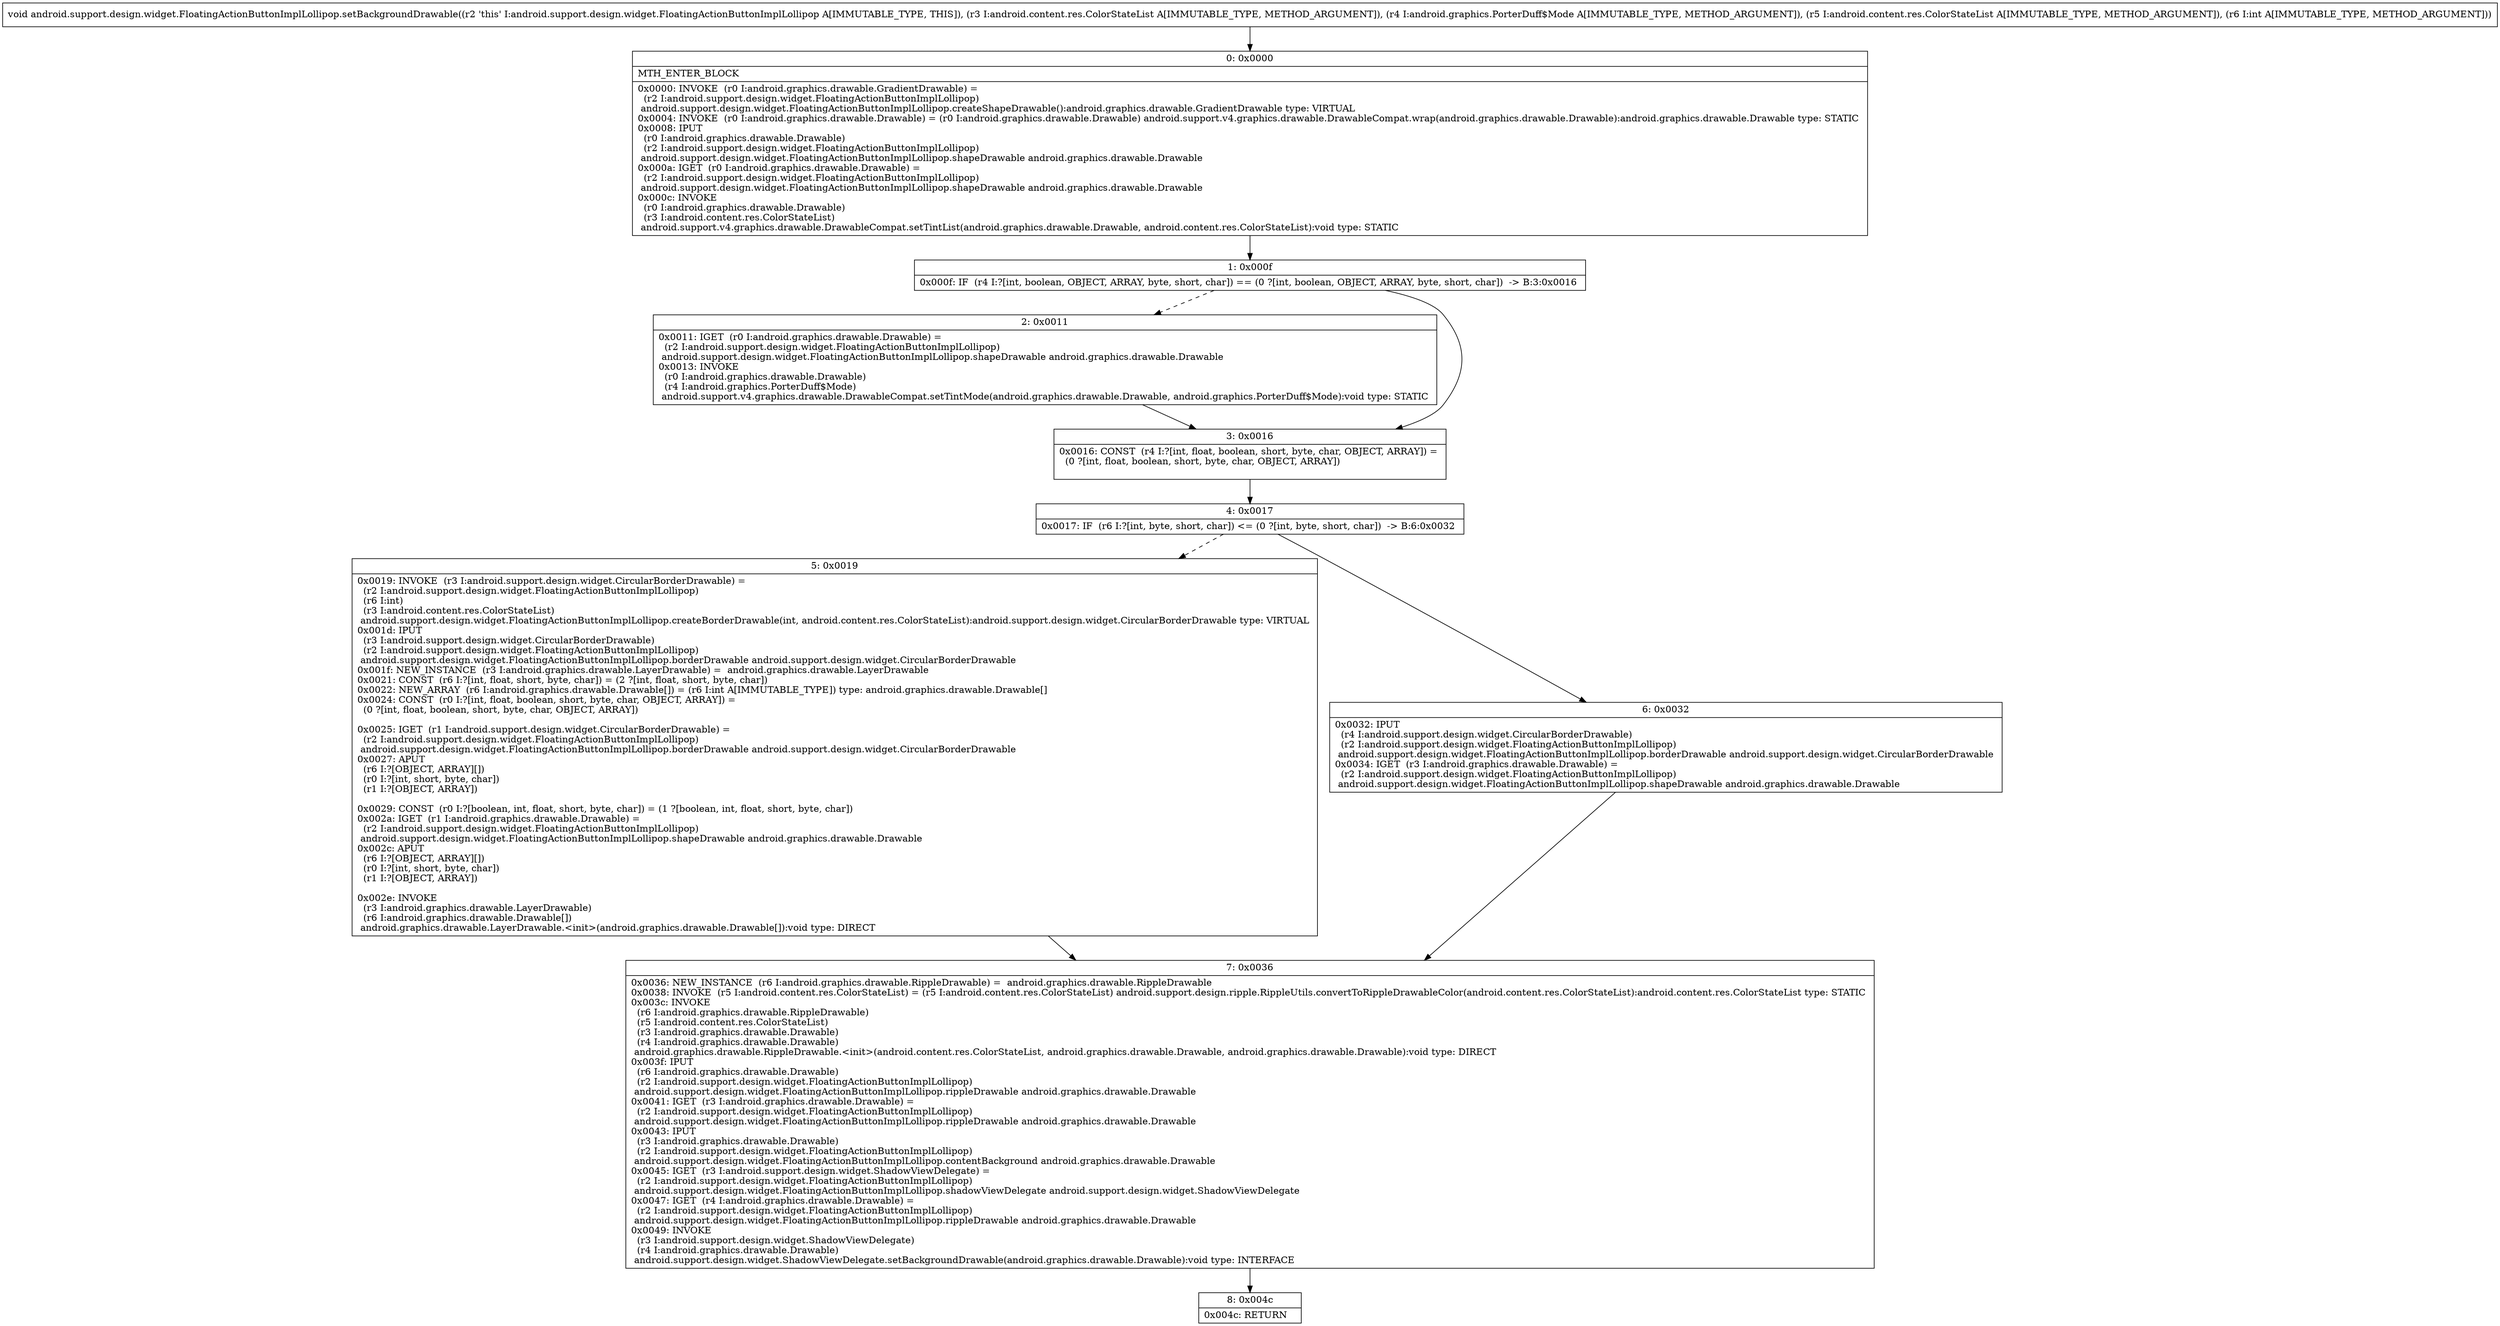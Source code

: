digraph "CFG forandroid.support.design.widget.FloatingActionButtonImplLollipop.setBackgroundDrawable(Landroid\/content\/res\/ColorStateList;Landroid\/graphics\/PorterDuff$Mode;Landroid\/content\/res\/ColorStateList;I)V" {
Node_0 [shape=record,label="{0\:\ 0x0000|MTH_ENTER_BLOCK\l|0x0000: INVOKE  (r0 I:android.graphics.drawable.GradientDrawable) = \l  (r2 I:android.support.design.widget.FloatingActionButtonImplLollipop)\l android.support.design.widget.FloatingActionButtonImplLollipop.createShapeDrawable():android.graphics.drawable.GradientDrawable type: VIRTUAL \l0x0004: INVOKE  (r0 I:android.graphics.drawable.Drawable) = (r0 I:android.graphics.drawable.Drawable) android.support.v4.graphics.drawable.DrawableCompat.wrap(android.graphics.drawable.Drawable):android.graphics.drawable.Drawable type: STATIC \l0x0008: IPUT  \l  (r0 I:android.graphics.drawable.Drawable)\l  (r2 I:android.support.design.widget.FloatingActionButtonImplLollipop)\l android.support.design.widget.FloatingActionButtonImplLollipop.shapeDrawable android.graphics.drawable.Drawable \l0x000a: IGET  (r0 I:android.graphics.drawable.Drawable) = \l  (r2 I:android.support.design.widget.FloatingActionButtonImplLollipop)\l android.support.design.widget.FloatingActionButtonImplLollipop.shapeDrawable android.graphics.drawable.Drawable \l0x000c: INVOKE  \l  (r0 I:android.graphics.drawable.Drawable)\l  (r3 I:android.content.res.ColorStateList)\l android.support.v4.graphics.drawable.DrawableCompat.setTintList(android.graphics.drawable.Drawable, android.content.res.ColorStateList):void type: STATIC \l}"];
Node_1 [shape=record,label="{1\:\ 0x000f|0x000f: IF  (r4 I:?[int, boolean, OBJECT, ARRAY, byte, short, char]) == (0 ?[int, boolean, OBJECT, ARRAY, byte, short, char])  \-\> B:3:0x0016 \l}"];
Node_2 [shape=record,label="{2\:\ 0x0011|0x0011: IGET  (r0 I:android.graphics.drawable.Drawable) = \l  (r2 I:android.support.design.widget.FloatingActionButtonImplLollipop)\l android.support.design.widget.FloatingActionButtonImplLollipop.shapeDrawable android.graphics.drawable.Drawable \l0x0013: INVOKE  \l  (r0 I:android.graphics.drawable.Drawable)\l  (r4 I:android.graphics.PorterDuff$Mode)\l android.support.v4.graphics.drawable.DrawableCompat.setTintMode(android.graphics.drawable.Drawable, android.graphics.PorterDuff$Mode):void type: STATIC \l}"];
Node_3 [shape=record,label="{3\:\ 0x0016|0x0016: CONST  (r4 I:?[int, float, boolean, short, byte, char, OBJECT, ARRAY]) = \l  (0 ?[int, float, boolean, short, byte, char, OBJECT, ARRAY])\l \l}"];
Node_4 [shape=record,label="{4\:\ 0x0017|0x0017: IF  (r6 I:?[int, byte, short, char]) \<= (0 ?[int, byte, short, char])  \-\> B:6:0x0032 \l}"];
Node_5 [shape=record,label="{5\:\ 0x0019|0x0019: INVOKE  (r3 I:android.support.design.widget.CircularBorderDrawable) = \l  (r2 I:android.support.design.widget.FloatingActionButtonImplLollipop)\l  (r6 I:int)\l  (r3 I:android.content.res.ColorStateList)\l android.support.design.widget.FloatingActionButtonImplLollipop.createBorderDrawable(int, android.content.res.ColorStateList):android.support.design.widget.CircularBorderDrawable type: VIRTUAL \l0x001d: IPUT  \l  (r3 I:android.support.design.widget.CircularBorderDrawable)\l  (r2 I:android.support.design.widget.FloatingActionButtonImplLollipop)\l android.support.design.widget.FloatingActionButtonImplLollipop.borderDrawable android.support.design.widget.CircularBorderDrawable \l0x001f: NEW_INSTANCE  (r3 I:android.graphics.drawable.LayerDrawable) =  android.graphics.drawable.LayerDrawable \l0x0021: CONST  (r6 I:?[int, float, short, byte, char]) = (2 ?[int, float, short, byte, char]) \l0x0022: NEW_ARRAY  (r6 I:android.graphics.drawable.Drawable[]) = (r6 I:int A[IMMUTABLE_TYPE]) type: android.graphics.drawable.Drawable[] \l0x0024: CONST  (r0 I:?[int, float, boolean, short, byte, char, OBJECT, ARRAY]) = \l  (0 ?[int, float, boolean, short, byte, char, OBJECT, ARRAY])\l \l0x0025: IGET  (r1 I:android.support.design.widget.CircularBorderDrawable) = \l  (r2 I:android.support.design.widget.FloatingActionButtonImplLollipop)\l android.support.design.widget.FloatingActionButtonImplLollipop.borderDrawable android.support.design.widget.CircularBorderDrawable \l0x0027: APUT  \l  (r6 I:?[OBJECT, ARRAY][])\l  (r0 I:?[int, short, byte, char])\l  (r1 I:?[OBJECT, ARRAY])\l \l0x0029: CONST  (r0 I:?[boolean, int, float, short, byte, char]) = (1 ?[boolean, int, float, short, byte, char]) \l0x002a: IGET  (r1 I:android.graphics.drawable.Drawable) = \l  (r2 I:android.support.design.widget.FloatingActionButtonImplLollipop)\l android.support.design.widget.FloatingActionButtonImplLollipop.shapeDrawable android.graphics.drawable.Drawable \l0x002c: APUT  \l  (r6 I:?[OBJECT, ARRAY][])\l  (r0 I:?[int, short, byte, char])\l  (r1 I:?[OBJECT, ARRAY])\l \l0x002e: INVOKE  \l  (r3 I:android.graphics.drawable.LayerDrawable)\l  (r6 I:android.graphics.drawable.Drawable[])\l android.graphics.drawable.LayerDrawable.\<init\>(android.graphics.drawable.Drawable[]):void type: DIRECT \l}"];
Node_6 [shape=record,label="{6\:\ 0x0032|0x0032: IPUT  \l  (r4 I:android.support.design.widget.CircularBorderDrawable)\l  (r2 I:android.support.design.widget.FloatingActionButtonImplLollipop)\l android.support.design.widget.FloatingActionButtonImplLollipop.borderDrawable android.support.design.widget.CircularBorderDrawable \l0x0034: IGET  (r3 I:android.graphics.drawable.Drawable) = \l  (r2 I:android.support.design.widget.FloatingActionButtonImplLollipop)\l android.support.design.widget.FloatingActionButtonImplLollipop.shapeDrawable android.graphics.drawable.Drawable \l}"];
Node_7 [shape=record,label="{7\:\ 0x0036|0x0036: NEW_INSTANCE  (r6 I:android.graphics.drawable.RippleDrawable) =  android.graphics.drawable.RippleDrawable \l0x0038: INVOKE  (r5 I:android.content.res.ColorStateList) = (r5 I:android.content.res.ColorStateList) android.support.design.ripple.RippleUtils.convertToRippleDrawableColor(android.content.res.ColorStateList):android.content.res.ColorStateList type: STATIC \l0x003c: INVOKE  \l  (r6 I:android.graphics.drawable.RippleDrawable)\l  (r5 I:android.content.res.ColorStateList)\l  (r3 I:android.graphics.drawable.Drawable)\l  (r4 I:android.graphics.drawable.Drawable)\l android.graphics.drawable.RippleDrawable.\<init\>(android.content.res.ColorStateList, android.graphics.drawable.Drawable, android.graphics.drawable.Drawable):void type: DIRECT \l0x003f: IPUT  \l  (r6 I:android.graphics.drawable.Drawable)\l  (r2 I:android.support.design.widget.FloatingActionButtonImplLollipop)\l android.support.design.widget.FloatingActionButtonImplLollipop.rippleDrawable android.graphics.drawable.Drawable \l0x0041: IGET  (r3 I:android.graphics.drawable.Drawable) = \l  (r2 I:android.support.design.widget.FloatingActionButtonImplLollipop)\l android.support.design.widget.FloatingActionButtonImplLollipop.rippleDrawable android.graphics.drawable.Drawable \l0x0043: IPUT  \l  (r3 I:android.graphics.drawable.Drawable)\l  (r2 I:android.support.design.widget.FloatingActionButtonImplLollipop)\l android.support.design.widget.FloatingActionButtonImplLollipop.contentBackground android.graphics.drawable.Drawable \l0x0045: IGET  (r3 I:android.support.design.widget.ShadowViewDelegate) = \l  (r2 I:android.support.design.widget.FloatingActionButtonImplLollipop)\l android.support.design.widget.FloatingActionButtonImplLollipop.shadowViewDelegate android.support.design.widget.ShadowViewDelegate \l0x0047: IGET  (r4 I:android.graphics.drawable.Drawable) = \l  (r2 I:android.support.design.widget.FloatingActionButtonImplLollipop)\l android.support.design.widget.FloatingActionButtonImplLollipop.rippleDrawable android.graphics.drawable.Drawable \l0x0049: INVOKE  \l  (r3 I:android.support.design.widget.ShadowViewDelegate)\l  (r4 I:android.graphics.drawable.Drawable)\l android.support.design.widget.ShadowViewDelegate.setBackgroundDrawable(android.graphics.drawable.Drawable):void type: INTERFACE \l}"];
Node_8 [shape=record,label="{8\:\ 0x004c|0x004c: RETURN   \l}"];
MethodNode[shape=record,label="{void android.support.design.widget.FloatingActionButtonImplLollipop.setBackgroundDrawable((r2 'this' I:android.support.design.widget.FloatingActionButtonImplLollipop A[IMMUTABLE_TYPE, THIS]), (r3 I:android.content.res.ColorStateList A[IMMUTABLE_TYPE, METHOD_ARGUMENT]), (r4 I:android.graphics.PorterDuff$Mode A[IMMUTABLE_TYPE, METHOD_ARGUMENT]), (r5 I:android.content.res.ColorStateList A[IMMUTABLE_TYPE, METHOD_ARGUMENT]), (r6 I:int A[IMMUTABLE_TYPE, METHOD_ARGUMENT])) }"];
MethodNode -> Node_0;
Node_0 -> Node_1;
Node_1 -> Node_2[style=dashed];
Node_1 -> Node_3;
Node_2 -> Node_3;
Node_3 -> Node_4;
Node_4 -> Node_5[style=dashed];
Node_4 -> Node_6;
Node_5 -> Node_7;
Node_6 -> Node_7;
Node_7 -> Node_8;
}

